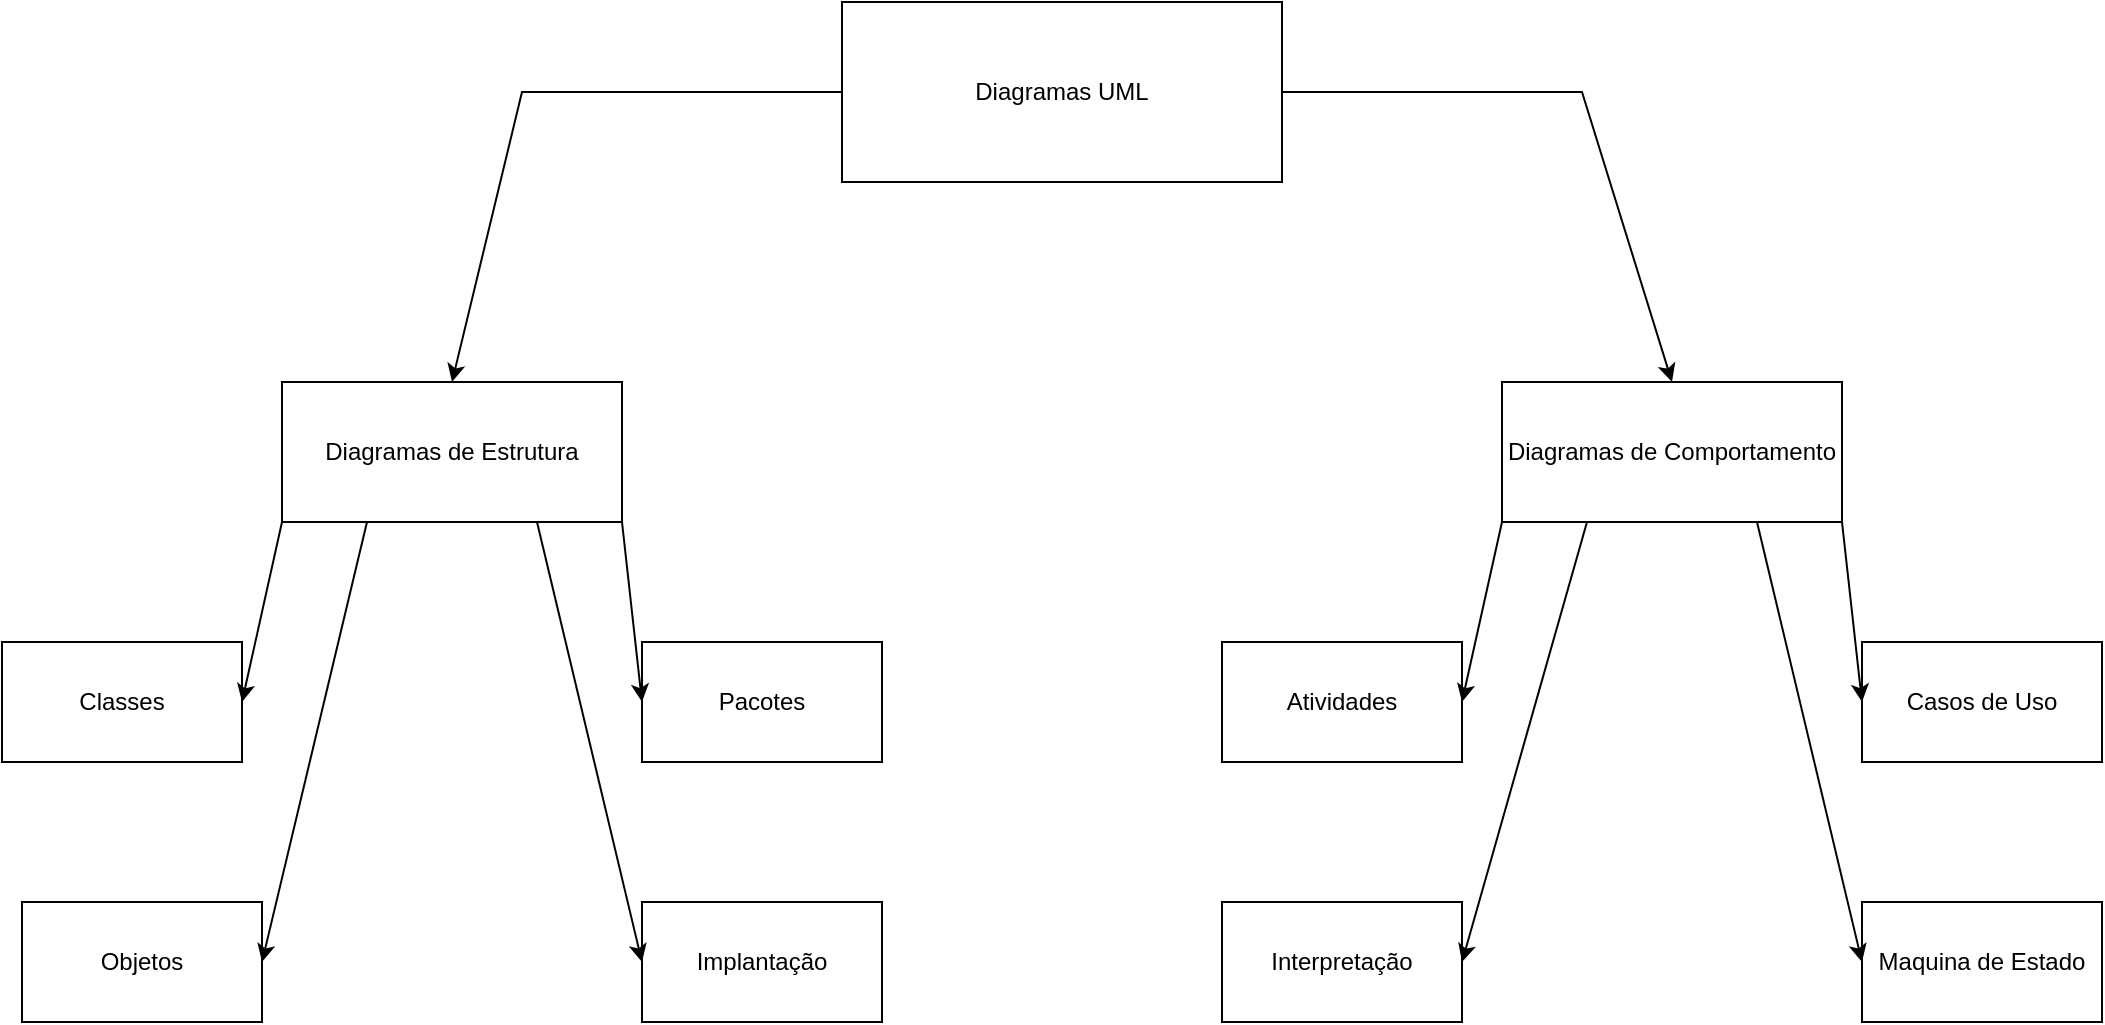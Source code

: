 <mxfile version="22.1.5" type="github">
  <diagram name="Página-1" id="AeczPC39cbShhOwS89Mg">
    <mxGraphModel dx="2022" dy="652" grid="1" gridSize="10" guides="1" tooltips="1" connect="1" arrows="1" fold="1" page="1" pageScale="1" pageWidth="827" pageHeight="1169" math="0" shadow="0">
      <root>
        <mxCell id="0" />
        <mxCell id="1" parent="0" />
        <mxCell id="A3i6y8ammeu-Lak_lKtZ-1" value="Diagramas UML" style="rounded=0;whiteSpace=wrap;html=1;" vertex="1" parent="1">
          <mxGeometry x="250" y="80" width="220" height="90" as="geometry" />
        </mxCell>
        <mxCell id="A3i6y8ammeu-Lak_lKtZ-2" value="" style="endArrow=classic;html=1;rounded=0;exitX=1;exitY=0.5;exitDx=0;exitDy=0;entryX=0.5;entryY=0;entryDx=0;entryDy=0;" edge="1" parent="1" source="A3i6y8ammeu-Lak_lKtZ-1" target="A3i6y8ammeu-Lak_lKtZ-3">
          <mxGeometry width="50" height="50" relative="1" as="geometry">
            <mxPoint x="440" y="420" as="sourcePoint" />
            <mxPoint x="665" y="260" as="targetPoint" />
            <Array as="points">
              <mxPoint x="620" y="125" />
            </Array>
          </mxGeometry>
        </mxCell>
        <mxCell id="A3i6y8ammeu-Lak_lKtZ-3" value="Diagramas de Comportamento" style="rounded=0;whiteSpace=wrap;html=1;" vertex="1" parent="1">
          <mxGeometry x="580" y="270" width="170" height="70" as="geometry" />
        </mxCell>
        <mxCell id="A3i6y8ammeu-Lak_lKtZ-5" value="Diagramas de Estrutura" style="rounded=0;whiteSpace=wrap;html=1;" vertex="1" parent="1">
          <mxGeometry x="-30" y="270" width="170" height="70" as="geometry" />
        </mxCell>
        <mxCell id="A3i6y8ammeu-Lak_lKtZ-6" value="" style="endArrow=classic;html=1;rounded=0;exitX=0;exitY=0.5;exitDx=0;exitDy=0;entryX=0.5;entryY=0;entryDx=0;entryDy=0;" edge="1" parent="1" source="A3i6y8ammeu-Lak_lKtZ-1" target="A3i6y8ammeu-Lak_lKtZ-5">
          <mxGeometry width="50" height="50" relative="1" as="geometry">
            <mxPoint x="180" y="320" as="sourcePoint" />
            <mxPoint x="366" y="465" as="targetPoint" />
            <Array as="points">
              <mxPoint x="90" y="125" />
            </Array>
          </mxGeometry>
        </mxCell>
        <mxCell id="A3i6y8ammeu-Lak_lKtZ-7" value="Implantação" style="rounded=0;whiteSpace=wrap;html=1;" vertex="1" parent="1">
          <mxGeometry x="150" y="530" width="120" height="60" as="geometry" />
        </mxCell>
        <mxCell id="A3i6y8ammeu-Lak_lKtZ-8" value="Objetos" style="rounded=0;whiteSpace=wrap;html=1;" vertex="1" parent="1">
          <mxGeometry x="-160" y="530" width="120" height="60" as="geometry" />
        </mxCell>
        <mxCell id="A3i6y8ammeu-Lak_lKtZ-9" value="Pacotes" style="rounded=0;whiteSpace=wrap;html=1;" vertex="1" parent="1">
          <mxGeometry x="150" y="400" width="120" height="60" as="geometry" />
        </mxCell>
        <mxCell id="A3i6y8ammeu-Lak_lKtZ-10" value="Classes" style="rounded=0;whiteSpace=wrap;html=1;" vertex="1" parent="1">
          <mxGeometry x="-170" y="400" width="120" height="60" as="geometry" />
        </mxCell>
        <mxCell id="A3i6y8ammeu-Lak_lKtZ-11" value="" style="endArrow=classic;html=1;rounded=0;entryX=1;entryY=0.5;entryDx=0;entryDy=0;exitX=0;exitY=1;exitDx=0;exitDy=0;" edge="1" parent="1" source="A3i6y8ammeu-Lak_lKtZ-5" target="A3i6y8ammeu-Lak_lKtZ-10">
          <mxGeometry width="50" height="50" relative="1" as="geometry">
            <mxPoint x="90" y="460" as="sourcePoint" />
            <mxPoint x="140" y="410" as="targetPoint" />
          </mxGeometry>
        </mxCell>
        <mxCell id="A3i6y8ammeu-Lak_lKtZ-13" value="" style="endArrow=classic;html=1;rounded=0;entryX=1;entryY=0.5;entryDx=0;entryDy=0;exitX=0.25;exitY=1;exitDx=0;exitDy=0;" edge="1" parent="1" source="A3i6y8ammeu-Lak_lKtZ-5" target="A3i6y8ammeu-Lak_lKtZ-8">
          <mxGeometry width="50" height="50" relative="1" as="geometry">
            <mxPoint x="-10" y="360" as="sourcePoint" />
            <mxPoint x="-50" y="440" as="targetPoint" />
          </mxGeometry>
        </mxCell>
        <mxCell id="A3i6y8ammeu-Lak_lKtZ-14" value="" style="endArrow=classic;html=1;rounded=0;entryX=0;entryY=0.5;entryDx=0;entryDy=0;exitX=0.75;exitY=1;exitDx=0;exitDy=0;" edge="1" parent="1" source="A3i6y8ammeu-Lak_lKtZ-5" target="A3i6y8ammeu-Lak_lKtZ-7">
          <mxGeometry width="50" height="50" relative="1" as="geometry">
            <mxPoint y="370" as="sourcePoint" />
            <mxPoint x="-40" y="450" as="targetPoint" />
          </mxGeometry>
        </mxCell>
        <mxCell id="A3i6y8ammeu-Lak_lKtZ-15" value="" style="endArrow=classic;html=1;rounded=0;entryX=0;entryY=0.5;entryDx=0;entryDy=0;exitX=1;exitY=1;exitDx=0;exitDy=0;" edge="1" parent="1" source="A3i6y8ammeu-Lak_lKtZ-5" target="A3i6y8ammeu-Lak_lKtZ-9">
          <mxGeometry width="50" height="50" relative="1" as="geometry">
            <mxPoint x="10" y="380" as="sourcePoint" />
            <mxPoint x="-30" y="460" as="targetPoint" />
          </mxGeometry>
        </mxCell>
        <mxCell id="A3i6y8ammeu-Lak_lKtZ-16" value="Maquina de Estado" style="rounded=0;whiteSpace=wrap;html=1;" vertex="1" parent="1">
          <mxGeometry x="760" y="530" width="120" height="60" as="geometry" />
        </mxCell>
        <mxCell id="A3i6y8ammeu-Lak_lKtZ-17" value="Interpretação" style="rounded=0;whiteSpace=wrap;html=1;" vertex="1" parent="1">
          <mxGeometry x="440" y="530" width="120" height="60" as="geometry" />
        </mxCell>
        <mxCell id="A3i6y8ammeu-Lak_lKtZ-18" value="Atividades" style="rounded=0;whiteSpace=wrap;html=1;" vertex="1" parent="1">
          <mxGeometry x="440" y="400" width="120" height="60" as="geometry" />
        </mxCell>
        <mxCell id="A3i6y8ammeu-Lak_lKtZ-19" value="Casos de Uso" style="rounded=0;whiteSpace=wrap;html=1;" vertex="1" parent="1">
          <mxGeometry x="760" y="400" width="120" height="60" as="geometry" />
        </mxCell>
        <mxCell id="A3i6y8ammeu-Lak_lKtZ-20" value="" style="endArrow=classic;html=1;rounded=0;entryX=0;entryY=0.5;entryDx=0;entryDy=0;exitX=0.75;exitY=1;exitDx=0;exitDy=0;" edge="1" parent="1" source="A3i6y8ammeu-Lak_lKtZ-3" target="A3i6y8ammeu-Lak_lKtZ-16">
          <mxGeometry width="50" height="50" relative="1" as="geometry">
            <mxPoint x="150" y="350" as="sourcePoint" />
            <mxPoint x="180" y="430" as="targetPoint" />
          </mxGeometry>
        </mxCell>
        <mxCell id="A3i6y8ammeu-Lak_lKtZ-21" value="" style="endArrow=classic;html=1;rounded=0;entryX=1;entryY=0.5;entryDx=0;entryDy=0;exitX=0.25;exitY=1;exitDx=0;exitDy=0;" edge="1" parent="1" source="A3i6y8ammeu-Lak_lKtZ-3" target="A3i6y8ammeu-Lak_lKtZ-17">
          <mxGeometry width="50" height="50" relative="1" as="geometry">
            <mxPoint x="160" y="360" as="sourcePoint" />
            <mxPoint x="190" y="440" as="targetPoint" />
          </mxGeometry>
        </mxCell>
        <mxCell id="A3i6y8ammeu-Lak_lKtZ-22" value="" style="endArrow=classic;html=1;rounded=0;entryX=0;entryY=0.5;entryDx=0;entryDy=0;exitX=1;exitY=1;exitDx=0;exitDy=0;" edge="1" parent="1" source="A3i6y8ammeu-Lak_lKtZ-3" target="A3i6y8ammeu-Lak_lKtZ-19">
          <mxGeometry width="50" height="50" relative="1" as="geometry">
            <mxPoint x="170" y="370" as="sourcePoint" />
            <mxPoint x="200" y="450" as="targetPoint" />
          </mxGeometry>
        </mxCell>
        <mxCell id="A3i6y8ammeu-Lak_lKtZ-23" value="" style="endArrow=classic;html=1;rounded=0;entryX=1;entryY=0.5;entryDx=0;entryDy=0;exitX=0;exitY=1;exitDx=0;exitDy=0;" edge="1" parent="1" source="A3i6y8ammeu-Lak_lKtZ-3" target="A3i6y8ammeu-Lak_lKtZ-18">
          <mxGeometry width="50" height="50" relative="1" as="geometry">
            <mxPoint x="180" y="380" as="sourcePoint" />
            <mxPoint x="210" y="460" as="targetPoint" />
          </mxGeometry>
        </mxCell>
      </root>
    </mxGraphModel>
  </diagram>
</mxfile>
